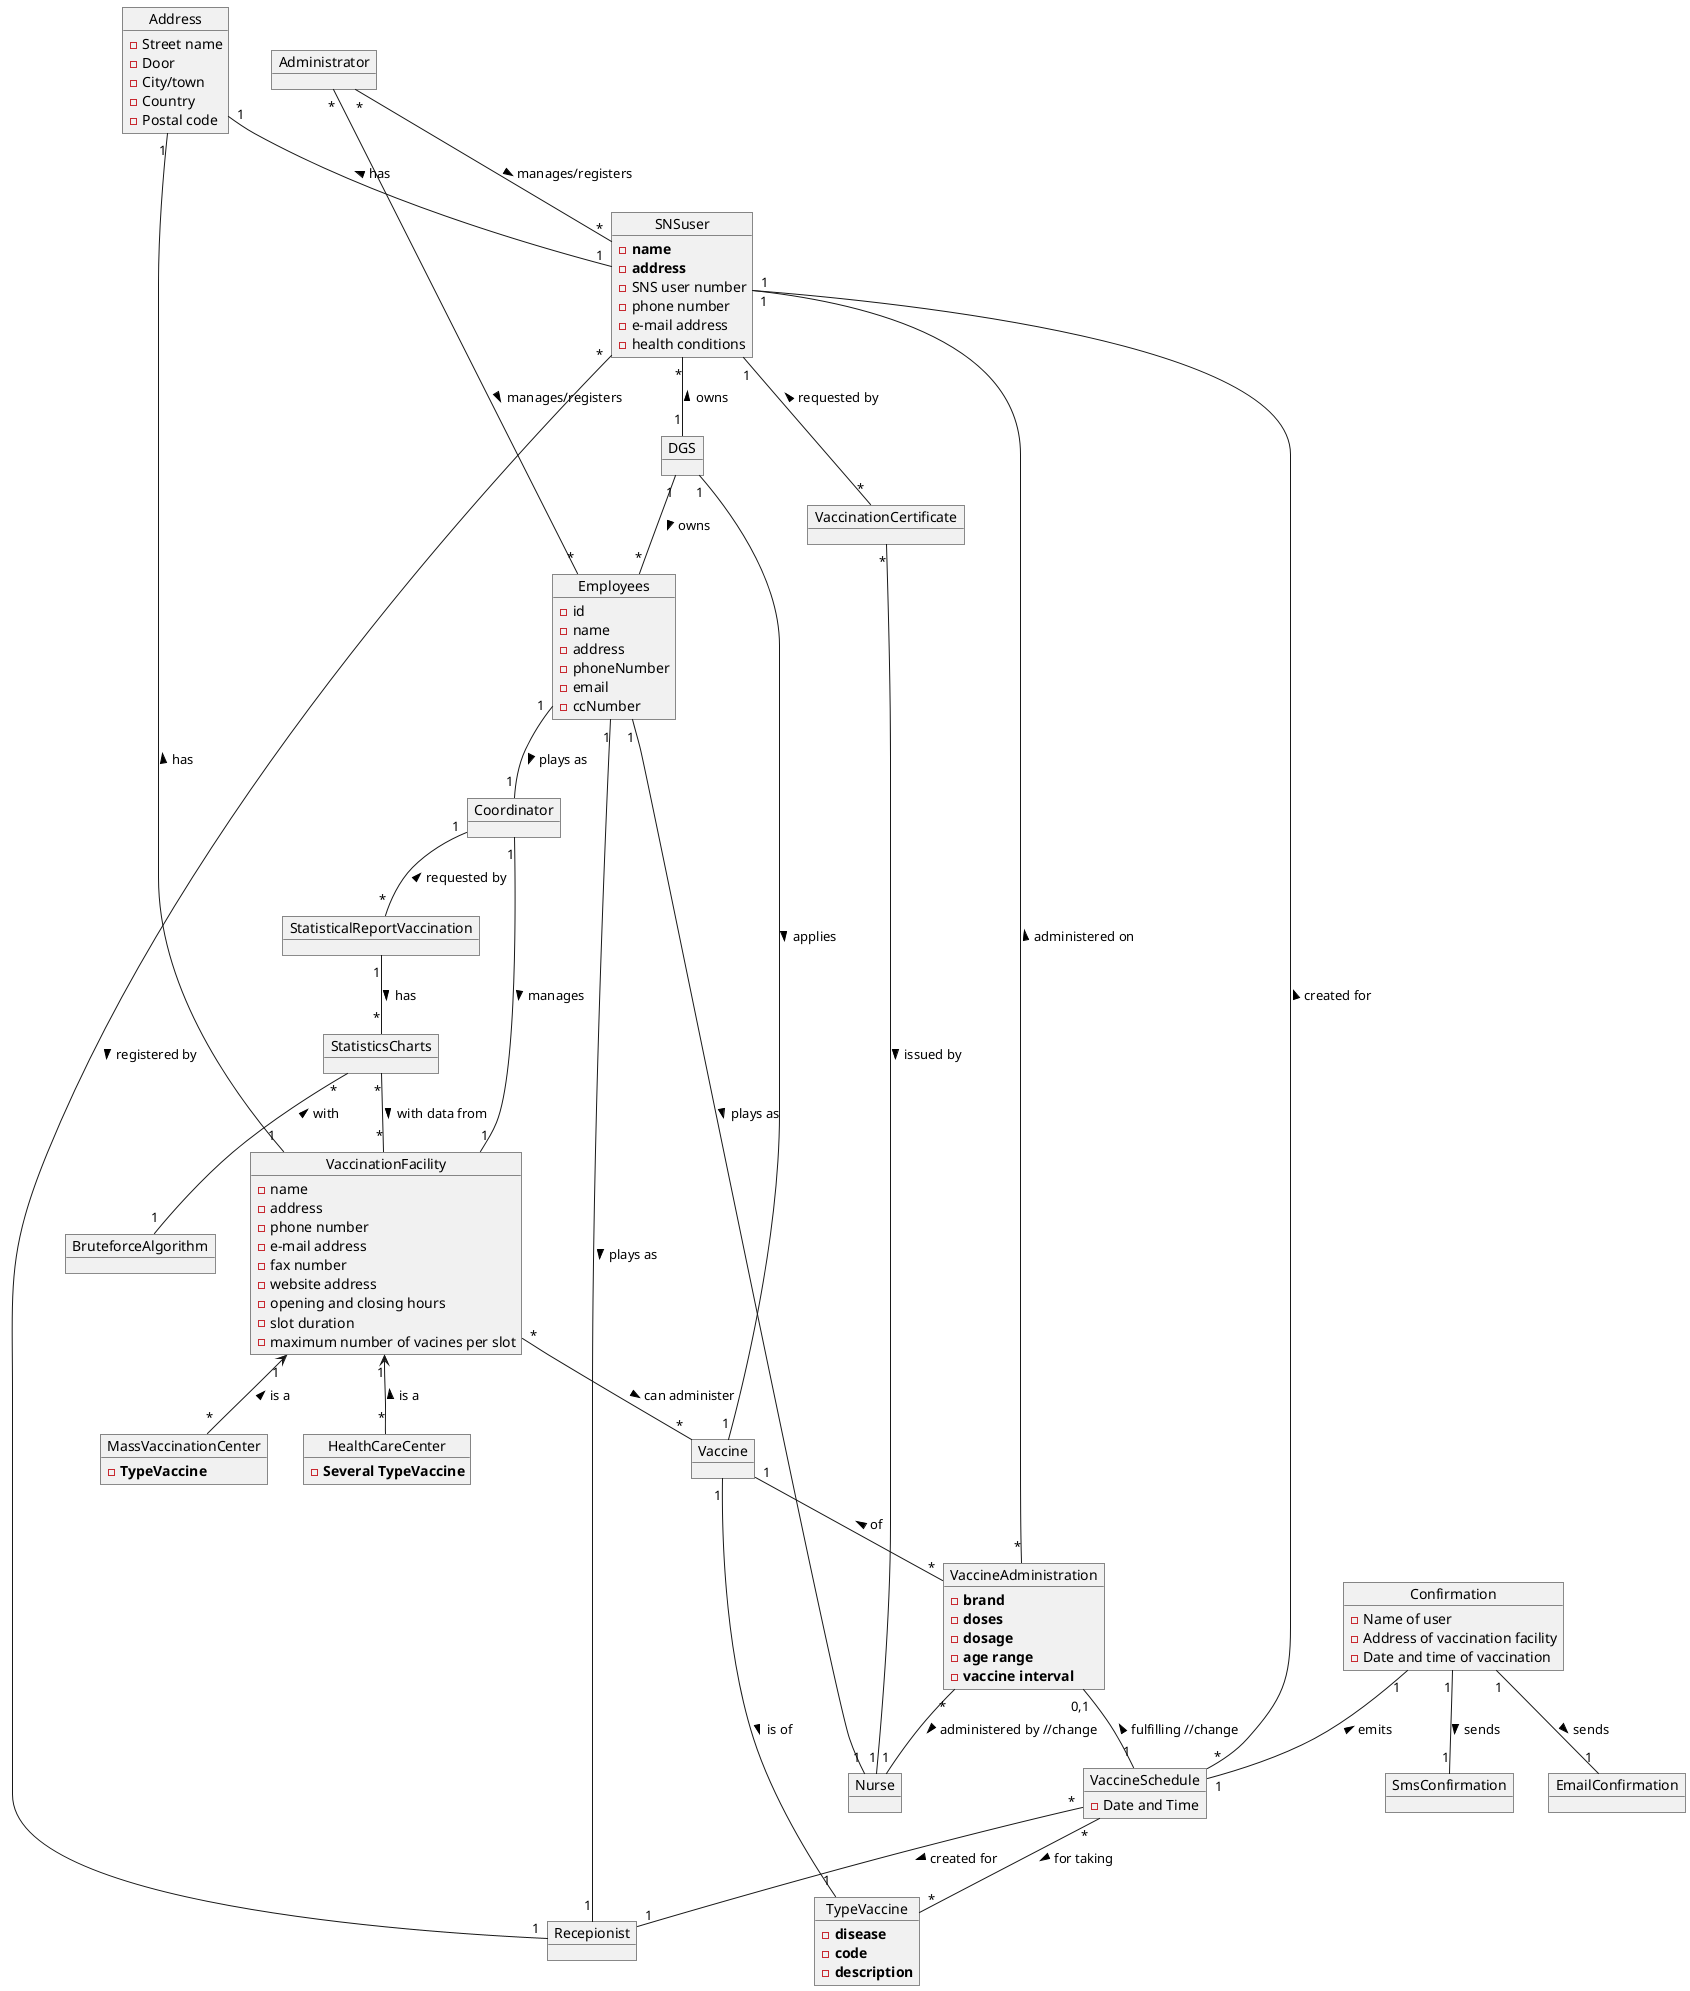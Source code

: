 @startuml
'https://plantuml.com/object-diagram

object SNSuser{
-**name**
-**address**
-SNS user number
-phone number
-e-mail address
-health conditions
}
object DGS
object Administrator
object Coordinator
object Nurse
object Recepionist
object VaccinationFacility{
-name
-address
-phone number
-e-mail address
-fax number
-website address
-opening and closing hours
-slot duration
-maximum number of vacines per slot
}
object StatisticalReportVaccination
object MassVaccinationCenter{
-**TypeVaccine**
}
object HealthCareCenter{
-**Several TypeVaccine**
}
object TypeVaccine{
-**disease**
-**code**
-**description**
}

object Vaccine

object VaccineSchedule{
-Date and Time
}
object VaccinationCertificate
object VaccineAdministration {
-**brand**
-**doses**
-**dosage**
-**age range**
-**vaccine interval**
}
object Confirmation{
-Name of user
-Address of vaccination facility
-Date and time of vaccination
}
object SmsConfirmation
object EmailConfirmation
object Employees{
-id
-name
-address
-phoneNumber
-email
-ccNumber
}
object StatisticsCharts
object BruteforceAlgorithm
object Address{
-Street name
-Door
-City/town
-Country
-Postal code
}


Administrator"*" -- "*" Employees: > manages/registers
Administrator"*" -- "*" SNSuser: > manages/registers
SNSuser"*"--"1" DGS : < owns
DGS"1" -- "*"Employees : > owns
DGS "1"--"1" Vaccine : > applies
Employees"1"--"1" Recepionist: > plays as
Employees"1"--"1" Nurse: > plays as
Employees"1"--"1" Coordinator: > plays as
Address"1"--"1" VaccinationFacility: < has
Address"1"--"1" SNSuser: < has
SNSuser "1"--"*" VaccinationCertificate: < requested by
Coordinator"1" --"1" VaccinationFacility: > manages
VaccinationFacility"1"<--"*" MassVaccinationCenter: < is a

VaccinationFacility"1"<--"*" HealthCareCenter: < is a
Coordinator"1" -- "*"StatisticalReportVaccination: < requested by
StatisticalReportVaccination"1" -- "*"StatisticsCharts: > has
StatisticsCharts"*" -- "1"BruteforceAlgorithm: < with
StatisticsCharts"*" -- "*"VaccinationFacility: > with data from
VaccinationFacility "*"--"*" Vaccine: > can administer
VaccineSchedule"*" -- "1"SNSuser: > created for
VaccineSchedule"*" -- "1"Recepionist: > created for
VaccineAdministration"*" -- "1"Nurse: > administered by //change
Vaccine"1" -- "*"VaccineAdministration: < of
Recepionist"1" -- "*"SNSuser: < registered by
VaccineAdministration"*" -- "1"SNSuser: > administered on
VaccineAdministration"0,1" -- "1"VaccineSchedule: < fulfilling //change
VaccinationCertificate"*" -- "1"Nurse: > issued by
Confirmation"1" -- "1"VaccineSchedule: < emits
Confirmation"1" -- "1"SmsConfirmation:> sends
Confirmation "1"--"1" EmailConfirmation: > sends
VaccineSchedule"*" -- "*"TypeVaccine:> for taking
Vaccine"1" --"1" TypeVaccine:> is of

@enduml

